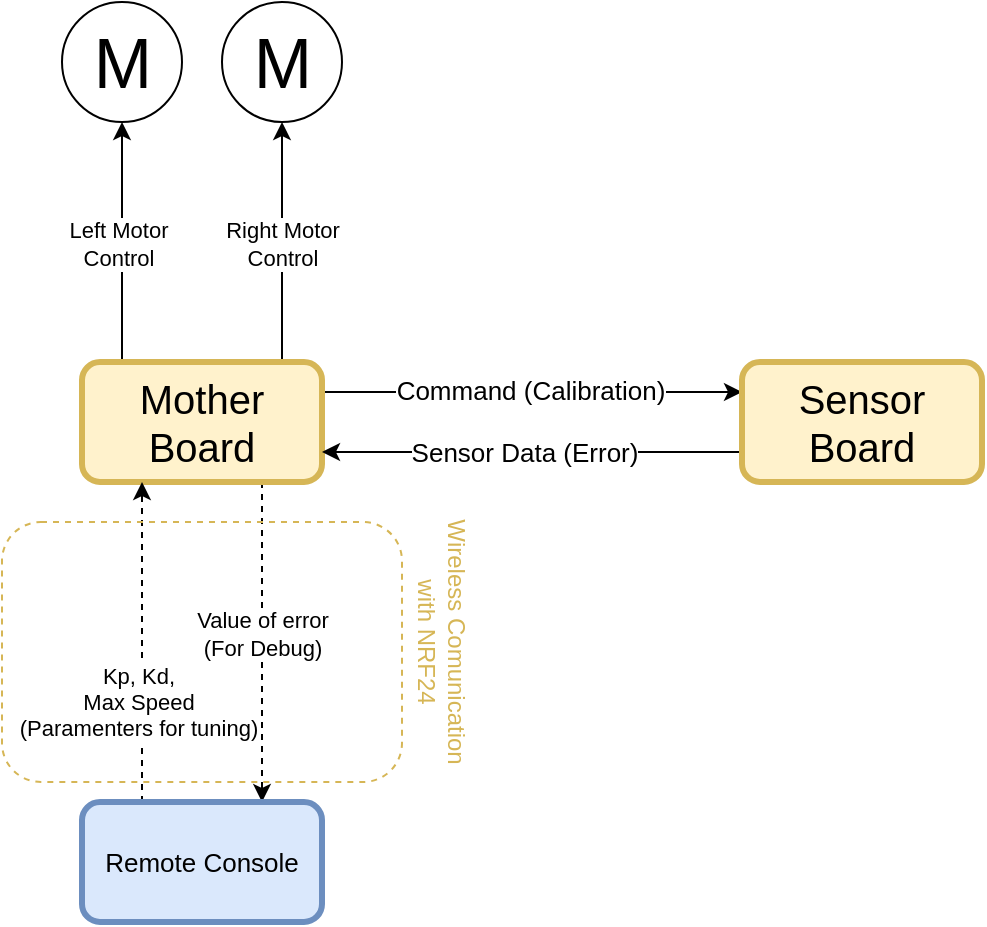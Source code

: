 <mxfile version="22.1.4" type="google">
  <diagram name="第 1 页" id="S-HkeKTfxLaM4IyU1z_1">
    <mxGraphModel grid="0" page="1" gridSize="10" guides="1" tooltips="1" connect="1" arrows="1" fold="1" pageScale="1" pageWidth="827" pageHeight="1169" math="0" shadow="0">
      <root>
        <mxCell id="0" />
        <mxCell id="1" parent="0" />
        <mxCell id="Nb8XkXgVh-xu1QOgXniO-19" style="edgeStyle=orthogonalEdgeStyle;rounded=0;orthogonalLoop=1;jettySize=auto;html=1;entryX=0.75;entryY=0;entryDx=0;entryDy=0;dashed=1;" edge="1" parent="1" source="Nb8XkXgVh-xu1QOgXniO-1" target="Nb8XkXgVh-xu1QOgXniO-12">
          <mxGeometry relative="1" as="geometry">
            <Array as="points">
              <mxPoint x="190" y="320" />
              <mxPoint x="190" y="320" />
            </Array>
          </mxGeometry>
        </mxCell>
        <mxCell id="Nb8XkXgVh-xu1QOgXniO-20" value="Value of error&lt;br&gt;(For Debug)" style="edgeLabel;html=1;align=center;verticalAlign=middle;resizable=0;points=[];" connectable="0" vertex="1" parent="Nb8XkXgVh-xu1QOgXniO-19">
          <mxGeometry x="-0.047" relative="1" as="geometry">
            <mxPoint as="offset" />
          </mxGeometry>
        </mxCell>
        <mxCell id="Nb8XkXgVh-xu1QOgXniO-24" style="edgeStyle=orthogonalEdgeStyle;rounded=0;orthogonalLoop=1;jettySize=auto;html=1;entryX=0.5;entryY=1;entryDx=0;entryDy=0;" edge="1" parent="1" source="Nb8XkXgVh-xu1QOgXniO-1" target="Nb8XkXgVh-xu1QOgXniO-27">
          <mxGeometry relative="1" as="geometry">
            <mxPoint x="100" y="100" as="targetPoint" />
            <Array as="points">
              <mxPoint x="120" y="170" />
              <mxPoint x="120" y="170" />
            </Array>
          </mxGeometry>
        </mxCell>
        <mxCell id="Nb8XkXgVh-xu1QOgXniO-31" value="Left Motor&lt;br&gt;Control" style="edgeLabel;html=1;align=center;verticalAlign=middle;resizable=0;points=[];" connectable="0" vertex="1" parent="Nb8XkXgVh-xu1QOgXniO-24">
          <mxGeometry x="-0.009" y="2" relative="1" as="geometry">
            <mxPoint as="offset" />
          </mxGeometry>
        </mxCell>
        <mxCell id="Nb8XkXgVh-xu1QOgXniO-25" style="edgeStyle=orthogonalEdgeStyle;rounded=0;orthogonalLoop=1;jettySize=auto;html=1;entryX=0.5;entryY=1;entryDx=0;entryDy=0;" edge="1" parent="1" source="Nb8XkXgVh-xu1QOgXniO-1" target="Nb8XkXgVh-xu1QOgXniO-28">
          <mxGeometry relative="1" as="geometry">
            <mxPoint x="220" y="100" as="targetPoint" />
            <Array as="points">
              <mxPoint x="200" y="170" />
              <mxPoint x="200" y="170" />
            </Array>
          </mxGeometry>
        </mxCell>
        <mxCell id="Nb8XkXgVh-xu1QOgXniO-32" value="Right Motor&lt;br style=&quot;border-color: var(--border-color);&quot;&gt;Control" style="edgeLabel;html=1;align=center;verticalAlign=middle;resizable=0;points=[];" connectable="0" vertex="1" parent="Nb8XkXgVh-xu1QOgXniO-25">
          <mxGeometry x="-0.019" relative="1" as="geometry">
            <mxPoint as="offset" />
          </mxGeometry>
        </mxCell>
        <mxCell id="Nb8XkXgVh-xu1QOgXniO-34" style="edgeStyle=orthogonalEdgeStyle;rounded=0;orthogonalLoop=1;jettySize=auto;html=1;entryX=0;entryY=0.25;entryDx=0;entryDy=0;" edge="1" parent="1" source="Nb8XkXgVh-xu1QOgXniO-1" target="Nb8XkXgVh-xu1QOgXniO-6">
          <mxGeometry relative="1" as="geometry">
            <Array as="points">
              <mxPoint x="240" y="235" />
              <mxPoint x="240" y="235" />
            </Array>
          </mxGeometry>
        </mxCell>
        <mxCell id="Nb8XkXgVh-xu1QOgXniO-35" value="&lt;span style=&quot;font-size: 13px;&quot;&gt;Command (Calibration)&lt;/span&gt;" style="edgeLabel;html=1;align=center;verticalAlign=middle;resizable=0;points=[];" connectable="0" vertex="1" parent="Nb8XkXgVh-xu1QOgXniO-34">
          <mxGeometry x="-0.011" y="1" relative="1" as="geometry">
            <mxPoint as="offset" />
          </mxGeometry>
        </mxCell>
        <mxCell id="Nb8XkXgVh-xu1QOgXniO-1" value="&lt;font style=&quot;font-size: 20px;&quot;&gt;Mother Board&lt;/font&gt;" style="rounded=1;whiteSpace=wrap;html=1;strokeWidth=3;fillColor=#fff2cc;strokeColor=#d6b656;" vertex="1" parent="1">
          <mxGeometry x="100" y="220" width="120" height="60" as="geometry" />
        </mxCell>
        <mxCell id="Nb8XkXgVh-xu1QOgXniO-9" style="edgeStyle=orthogonalEdgeStyle;rounded=0;orthogonalLoop=1;jettySize=auto;html=1;entryX=1;entryY=0.75;entryDx=0;entryDy=0;" edge="1" parent="1" source="Nb8XkXgVh-xu1QOgXniO-6" target="Nb8XkXgVh-xu1QOgXniO-1">
          <mxGeometry relative="1" as="geometry">
            <Array as="points">
              <mxPoint x="380" y="265" />
              <mxPoint x="380" y="265" />
            </Array>
          </mxGeometry>
        </mxCell>
        <mxCell id="Nb8XkXgVh-xu1QOgXniO-11" value="&lt;font style=&quot;font-size: 13px;&quot;&gt;Sensor Data (Error)&lt;/font&gt;" style="edgeLabel;html=1;align=center;verticalAlign=middle;resizable=0;points=[];" connectable="0" vertex="1" parent="Nb8XkXgVh-xu1QOgXniO-9">
          <mxGeometry x="0.036" y="-1" relative="1" as="geometry">
            <mxPoint y="1" as="offset" />
          </mxGeometry>
        </mxCell>
        <mxCell id="Nb8XkXgVh-xu1QOgXniO-6" value="&lt;font style=&quot;font-size: 20px;&quot;&gt;Sensor Board&lt;/font&gt;" style="rounded=1;whiteSpace=wrap;html=1;strokeWidth=3;fillColor=#fff2cc;strokeColor=#d6b656;" vertex="1" parent="1">
          <mxGeometry x="430" y="220" width="120" height="60" as="geometry" />
        </mxCell>
        <mxCell id="Nb8XkXgVh-xu1QOgXniO-16" style="edgeStyle=orthogonalEdgeStyle;rounded=0;orthogonalLoop=1;jettySize=auto;html=1;entryX=0.25;entryY=1;entryDx=0;entryDy=0;dashed=1;" edge="1" parent="1" source="Nb8XkXgVh-xu1QOgXniO-12" target="Nb8XkXgVh-xu1QOgXniO-1">
          <mxGeometry relative="1" as="geometry">
            <Array as="points">
              <mxPoint x="130" y="400" />
              <mxPoint x="130" y="400" />
            </Array>
          </mxGeometry>
        </mxCell>
        <mxCell id="Nb8XkXgVh-xu1QOgXniO-21" value="Kp, Kd,&lt;br&gt;Max Speed&lt;br&gt;(Paramenters for tuning)" style="edgeLabel;html=1;align=center;verticalAlign=middle;resizable=0;points=[];" connectable="0" vertex="1" parent="Nb8XkXgVh-xu1QOgXniO-16">
          <mxGeometry x="-0.376" y="2" relative="1" as="geometry">
            <mxPoint as="offset" />
          </mxGeometry>
        </mxCell>
        <mxCell id="Nb8XkXgVh-xu1QOgXniO-12" value="&lt;font style=&quot;font-size: 13px;&quot;&gt;Remote Console&lt;/font&gt;" style="whiteSpace=wrap;html=1;fillColor=#dae8fc;strokeColor=#6c8ebf;rounded=1;strokeWidth=3;" vertex="1" parent="1">
          <mxGeometry x="100" y="440" width="120" height="60" as="geometry" />
        </mxCell>
        <mxCell id="Nb8XkXgVh-xu1QOgXniO-22" value="" style="rounded=1;whiteSpace=wrap;html=1;fillColor=none;strokeColor=#d6b656;dashed=1;" vertex="1" parent="1">
          <mxGeometry x="60" y="300" width="200" height="130" as="geometry" />
        </mxCell>
        <mxCell id="Nb8XkXgVh-xu1QOgXniO-23" value="Wireless Comunication&lt;br&gt;with NRF24" style="text;html=1;strokeColor=none;fillColor=none;align=center;verticalAlign=middle;whiteSpace=wrap;rounded=0;rotation=90;fontColor=#d6b656;" vertex="1" parent="1">
          <mxGeometry x="170" y="330" width="220" height="60" as="geometry" />
        </mxCell>
        <mxCell id="Nb8XkXgVh-xu1QOgXniO-27" value="M" style="verticalLabelPosition=middle;shadow=0;dashed=0;align=center;html=1;verticalAlign=middle;strokeWidth=1;shape=ellipse;aspect=fixed;fontSize=35;" vertex="1" parent="1">
          <mxGeometry x="90" y="40" width="60" height="60" as="geometry" />
        </mxCell>
        <mxCell id="Nb8XkXgVh-xu1QOgXniO-28" value="M" style="verticalLabelPosition=middle;shadow=0;dashed=0;align=center;html=1;verticalAlign=middle;strokeWidth=1;shape=ellipse;aspect=fixed;fontSize=35;" vertex="1" parent="1">
          <mxGeometry x="170" y="40" width="60" height="60" as="geometry" />
        </mxCell>
      </root>
    </mxGraphModel>
  </diagram>
</mxfile>
